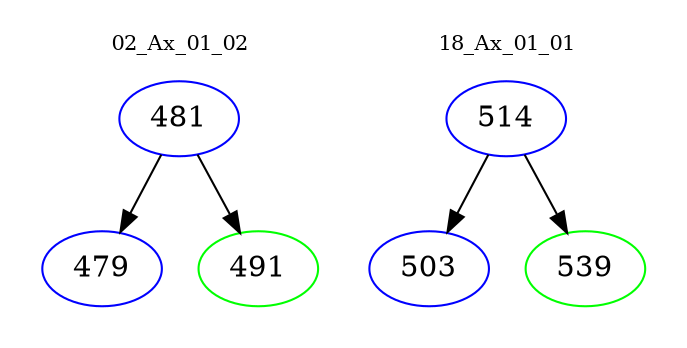 digraph{
subgraph cluster_0 {
color = white
label = "02_Ax_01_02";
fontsize=10;
T0_481 [label="481", color="blue"]
T0_481 -> T0_479 [color="black"]
T0_479 [label="479", color="blue"]
T0_481 -> T0_491 [color="black"]
T0_491 [label="491", color="green"]
}
subgraph cluster_1 {
color = white
label = "18_Ax_01_01";
fontsize=10;
T1_514 [label="514", color="blue"]
T1_514 -> T1_503 [color="black"]
T1_503 [label="503", color="blue"]
T1_514 -> T1_539 [color="black"]
T1_539 [label="539", color="green"]
}
}
